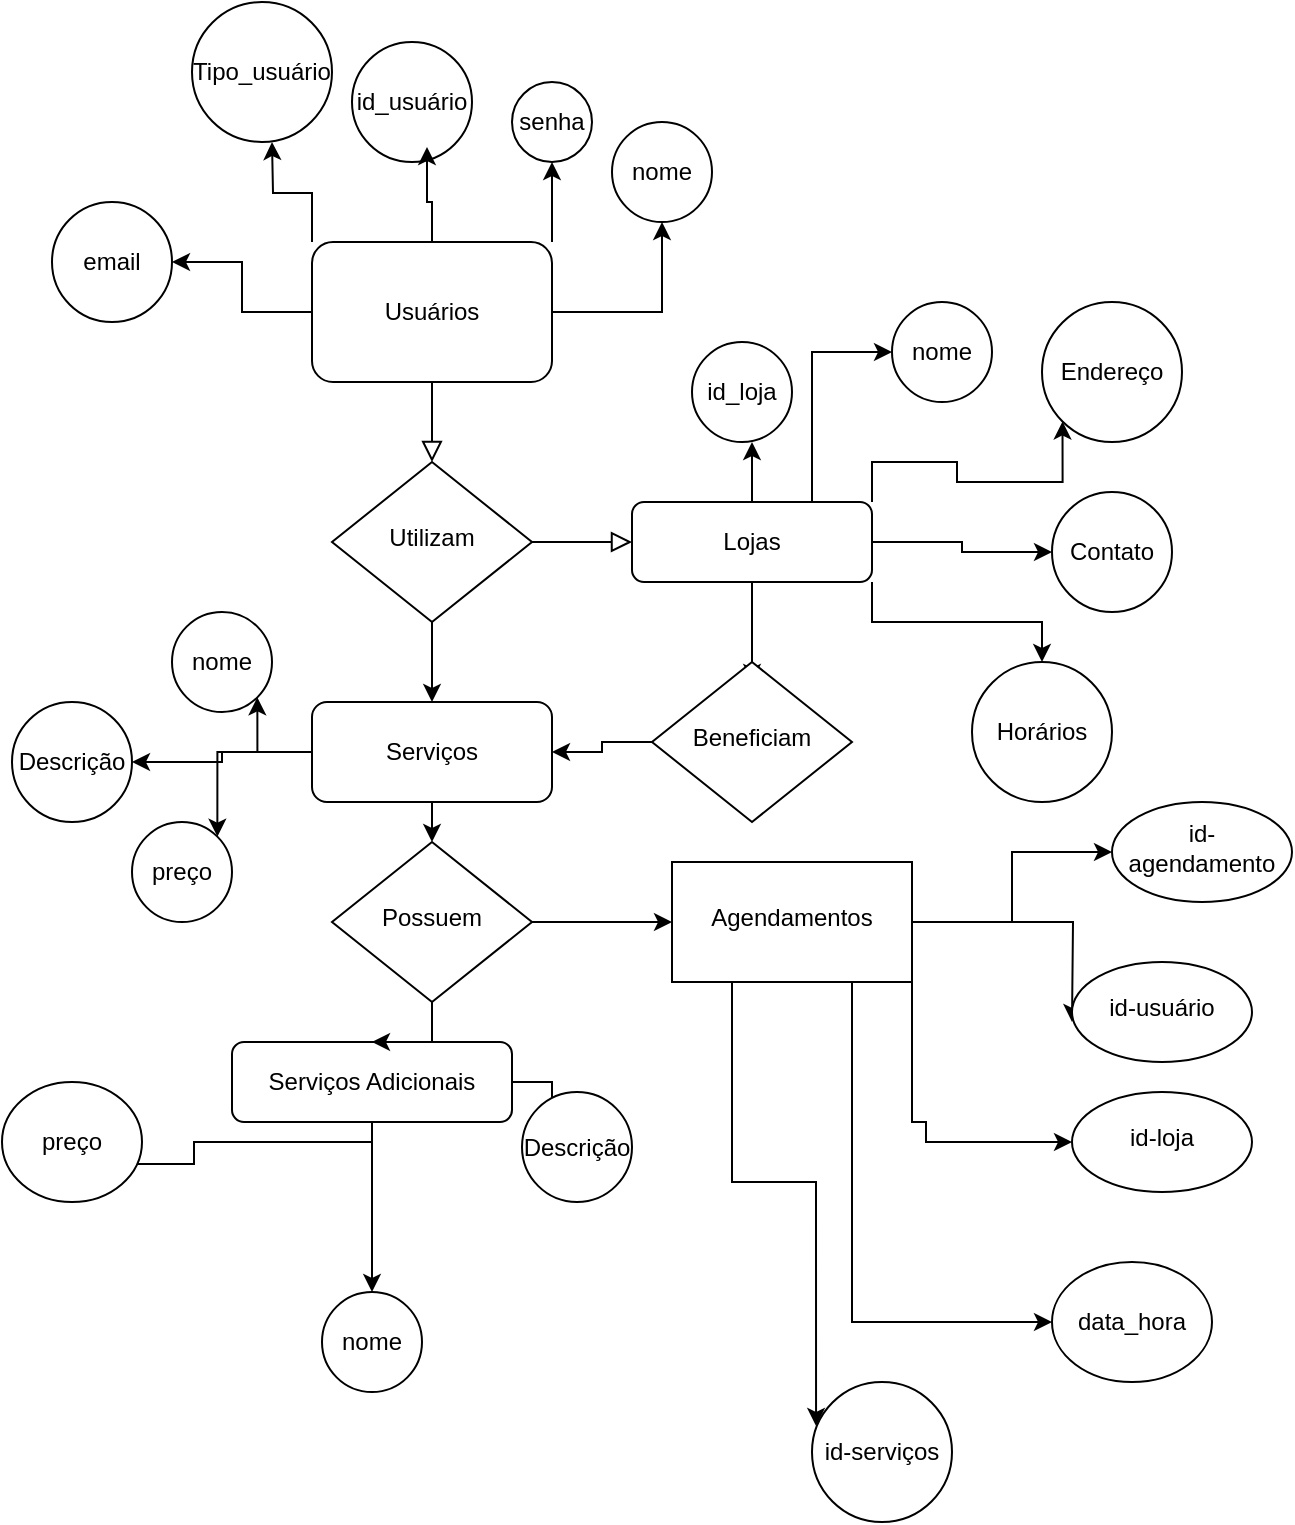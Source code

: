 <mxfile version="24.2.1" type="github">
  <diagram id="C5RBs43oDa-KdzZeNtuy" name="Page-1">
    <mxGraphModel dx="954" dy="1735" grid="1" gridSize="10" guides="1" tooltips="1" connect="1" arrows="1" fold="1" page="1" pageScale="1" pageWidth="827" pageHeight="1169" math="0" shadow="0">
      <root>
        <mxCell id="WIyWlLk6GJQsqaUBKTNV-0" />
        <mxCell id="WIyWlLk6GJQsqaUBKTNV-1" parent="WIyWlLk6GJQsqaUBKTNV-0" />
        <mxCell id="WIyWlLk6GJQsqaUBKTNV-2" value="" style="rounded=0;html=1;jettySize=auto;orthogonalLoop=1;fontSize=11;endArrow=block;endFill=0;endSize=8;strokeWidth=1;shadow=0;labelBackgroundColor=none;edgeStyle=orthogonalEdgeStyle;" parent="WIyWlLk6GJQsqaUBKTNV-1" source="WIyWlLk6GJQsqaUBKTNV-3" target="WIyWlLk6GJQsqaUBKTNV-6" edge="1">
          <mxGeometry relative="1" as="geometry" />
        </mxCell>
        <mxCell id="e96k5DlRau8MO3n3FODW-14" style="edgeStyle=orthogonalEdgeStyle;rounded=0;orthogonalLoop=1;jettySize=auto;html=1;exitX=1;exitY=0.5;exitDx=0;exitDy=0;entryX=0.5;entryY=1;entryDx=0;entryDy=0;" edge="1" parent="WIyWlLk6GJQsqaUBKTNV-1" source="WIyWlLk6GJQsqaUBKTNV-3" target="e96k5DlRau8MO3n3FODW-12">
          <mxGeometry relative="1" as="geometry" />
        </mxCell>
        <mxCell id="e96k5DlRau8MO3n3FODW-15" style="edgeStyle=orthogonalEdgeStyle;rounded=0;orthogonalLoop=1;jettySize=auto;html=1;exitX=0;exitY=0.5;exitDx=0;exitDy=0;entryX=1;entryY=0.5;entryDx=0;entryDy=0;" edge="1" parent="WIyWlLk6GJQsqaUBKTNV-1" source="WIyWlLk6GJQsqaUBKTNV-3" target="e96k5DlRau8MO3n3FODW-17">
          <mxGeometry relative="1" as="geometry">
            <mxPoint x="100" y="50" as="targetPoint" />
          </mxGeometry>
        </mxCell>
        <mxCell id="e96k5DlRau8MO3n3FODW-19" style="edgeStyle=orthogonalEdgeStyle;rounded=0;orthogonalLoop=1;jettySize=auto;html=1;exitX=1;exitY=0;exitDx=0;exitDy=0;entryX=0.5;entryY=1;entryDx=0;entryDy=0;" edge="1" parent="WIyWlLk6GJQsqaUBKTNV-1" source="WIyWlLk6GJQsqaUBKTNV-3" target="e96k5DlRau8MO3n3FODW-18">
          <mxGeometry relative="1" as="geometry" />
        </mxCell>
        <mxCell id="e96k5DlRau8MO3n3FODW-20" style="edgeStyle=orthogonalEdgeStyle;rounded=0;orthogonalLoop=1;jettySize=auto;html=1;exitX=0;exitY=0;exitDx=0;exitDy=0;" edge="1" parent="WIyWlLk6GJQsqaUBKTNV-1" source="WIyWlLk6GJQsqaUBKTNV-3">
          <mxGeometry relative="1" as="geometry">
            <mxPoint x="140" y="10" as="targetPoint" />
          </mxGeometry>
        </mxCell>
        <mxCell id="WIyWlLk6GJQsqaUBKTNV-3" value="Usuários" style="rounded=1;whiteSpace=wrap;html=1;fontSize=12;glass=0;strokeWidth=1;shadow=0;" parent="WIyWlLk6GJQsqaUBKTNV-1" vertex="1">
          <mxGeometry x="160" y="60" width="120" height="70" as="geometry" />
        </mxCell>
        <mxCell id="WIyWlLk6GJQsqaUBKTNV-5" value="" style="edgeStyle=orthogonalEdgeStyle;rounded=0;html=1;jettySize=auto;orthogonalLoop=1;fontSize=11;endArrow=block;endFill=0;endSize=8;strokeWidth=1;shadow=0;labelBackgroundColor=none;" parent="WIyWlLk6GJQsqaUBKTNV-1" source="WIyWlLk6GJQsqaUBKTNV-6" target="WIyWlLk6GJQsqaUBKTNV-7" edge="1">
          <mxGeometry y="10" relative="1" as="geometry">
            <mxPoint as="offset" />
          </mxGeometry>
        </mxCell>
        <mxCell id="e96k5DlRau8MO3n3FODW-9" style="edgeStyle=orthogonalEdgeStyle;rounded=0;orthogonalLoop=1;jettySize=auto;html=1;exitX=0.5;exitY=1;exitDx=0;exitDy=0;entryX=0.5;entryY=0;entryDx=0;entryDy=0;" edge="1" parent="WIyWlLk6GJQsqaUBKTNV-1" source="WIyWlLk6GJQsqaUBKTNV-6" target="WIyWlLk6GJQsqaUBKTNV-12">
          <mxGeometry relative="1" as="geometry" />
        </mxCell>
        <mxCell id="WIyWlLk6GJQsqaUBKTNV-6" value="Utilizam" style="rhombus;whiteSpace=wrap;html=1;shadow=0;fontFamily=Helvetica;fontSize=12;align=center;strokeWidth=1;spacing=6;spacingTop=-4;" parent="WIyWlLk6GJQsqaUBKTNV-1" vertex="1">
          <mxGeometry x="170" y="170" width="100" height="80" as="geometry" />
        </mxCell>
        <mxCell id="e96k5DlRau8MO3n3FODW-5" style="edgeStyle=orthogonalEdgeStyle;rounded=0;orthogonalLoop=1;jettySize=auto;html=1;" edge="1" parent="WIyWlLk6GJQsqaUBKTNV-1" source="WIyWlLk6GJQsqaUBKTNV-7">
          <mxGeometry relative="1" as="geometry">
            <mxPoint x="380" y="280" as="targetPoint" />
          </mxGeometry>
        </mxCell>
        <mxCell id="e96k5DlRau8MO3n3FODW-24" style="edgeStyle=orthogonalEdgeStyle;rounded=0;orthogonalLoop=1;jettySize=auto;html=1;exitX=1;exitY=0.5;exitDx=0;exitDy=0;entryX=0;entryY=0.5;entryDx=0;entryDy=0;" edge="1" parent="WIyWlLk6GJQsqaUBKTNV-1" source="WIyWlLk6GJQsqaUBKTNV-7" target="e96k5DlRau8MO3n3FODW-23">
          <mxGeometry relative="1" as="geometry" />
        </mxCell>
        <mxCell id="e96k5DlRau8MO3n3FODW-32" style="edgeStyle=orthogonalEdgeStyle;rounded=0;orthogonalLoop=1;jettySize=auto;html=1;exitX=1;exitY=1;exitDx=0;exitDy=0;" edge="1" parent="WIyWlLk6GJQsqaUBKTNV-1" source="WIyWlLk6GJQsqaUBKTNV-7" target="e96k5DlRau8MO3n3FODW-26">
          <mxGeometry relative="1" as="geometry" />
        </mxCell>
        <mxCell id="e96k5DlRau8MO3n3FODW-33" style="edgeStyle=orthogonalEdgeStyle;rounded=0;orthogonalLoop=1;jettySize=auto;html=1;exitX=1;exitY=0;exitDx=0;exitDy=0;entryX=0;entryY=1;entryDx=0;entryDy=0;" edge="1" parent="WIyWlLk6GJQsqaUBKTNV-1" source="WIyWlLk6GJQsqaUBKTNV-7" target="e96k5DlRau8MO3n3FODW-25">
          <mxGeometry relative="1" as="geometry" />
        </mxCell>
        <mxCell id="e96k5DlRau8MO3n3FODW-35" style="edgeStyle=orthogonalEdgeStyle;rounded=0;orthogonalLoop=1;jettySize=auto;html=1;exitX=0.75;exitY=0;exitDx=0;exitDy=0;entryX=0;entryY=0.5;entryDx=0;entryDy=0;" edge="1" parent="WIyWlLk6GJQsqaUBKTNV-1" source="WIyWlLk6GJQsqaUBKTNV-7" target="e96k5DlRau8MO3n3FODW-27">
          <mxGeometry relative="1" as="geometry" />
        </mxCell>
        <mxCell id="e96k5DlRau8MO3n3FODW-36" style="edgeStyle=orthogonalEdgeStyle;rounded=0;orthogonalLoop=1;jettySize=auto;html=1;exitX=0.5;exitY=0;exitDx=0;exitDy=0;" edge="1" parent="WIyWlLk6GJQsqaUBKTNV-1" source="WIyWlLk6GJQsqaUBKTNV-7">
          <mxGeometry relative="1" as="geometry">
            <mxPoint x="380" y="160" as="targetPoint" />
          </mxGeometry>
        </mxCell>
        <mxCell id="WIyWlLk6GJQsqaUBKTNV-7" value="Lojas" style="rounded=1;whiteSpace=wrap;html=1;fontSize=12;glass=0;strokeWidth=1;shadow=0;" parent="WIyWlLk6GJQsqaUBKTNV-1" vertex="1">
          <mxGeometry x="320" y="190" width="120" height="40" as="geometry" />
        </mxCell>
        <mxCell id="e96k5DlRau8MO3n3FODW-52" value="" style="edgeStyle=orthogonalEdgeStyle;rounded=0;orthogonalLoop=1;jettySize=auto;html=1;" edge="1" parent="WIyWlLk6GJQsqaUBKTNV-1" source="WIyWlLk6GJQsqaUBKTNV-11" target="e96k5DlRau8MO3n3FODW-49">
          <mxGeometry relative="1" as="geometry" />
        </mxCell>
        <mxCell id="e96k5DlRau8MO3n3FODW-54" value="" style="edgeStyle=orthogonalEdgeStyle;rounded=0;orthogonalLoop=1;jettySize=auto;html=1;" edge="1" parent="WIyWlLk6GJQsqaUBKTNV-1" source="WIyWlLk6GJQsqaUBKTNV-11" target="e96k5DlRau8MO3n3FODW-53">
          <mxGeometry relative="1" as="geometry" />
        </mxCell>
        <mxCell id="e96k5DlRau8MO3n3FODW-56" value="" style="edgeStyle=orthogonalEdgeStyle;rounded=0;orthogonalLoop=1;jettySize=auto;html=1;" edge="1" parent="WIyWlLk6GJQsqaUBKTNV-1" source="WIyWlLk6GJQsqaUBKTNV-11">
          <mxGeometry relative="1" as="geometry">
            <mxPoint x="50" y="520" as="targetPoint" />
            <Array as="points">
              <mxPoint x="101" y="510" />
              <mxPoint x="101" y="521" />
            </Array>
          </mxGeometry>
        </mxCell>
        <mxCell id="WIyWlLk6GJQsqaUBKTNV-11" value="Serviços Adicionais" style="rounded=1;whiteSpace=wrap;html=1;fontSize=12;glass=0;strokeWidth=1;shadow=0;" parent="WIyWlLk6GJQsqaUBKTNV-1" vertex="1">
          <mxGeometry x="120" y="460" width="140" height="40" as="geometry" />
        </mxCell>
        <mxCell id="e96k5DlRau8MO3n3FODW-10" style="edgeStyle=orthogonalEdgeStyle;rounded=0;orthogonalLoop=1;jettySize=auto;html=1;exitX=0.5;exitY=1;exitDx=0;exitDy=0;entryX=0.5;entryY=0;entryDx=0;entryDy=0;" edge="1" parent="WIyWlLk6GJQsqaUBKTNV-1" source="WIyWlLk6GJQsqaUBKTNV-12" target="e96k5DlRau8MO3n3FODW-1">
          <mxGeometry relative="1" as="geometry" />
        </mxCell>
        <mxCell id="e96k5DlRau8MO3n3FODW-44" style="edgeStyle=orthogonalEdgeStyle;rounded=0;orthogonalLoop=1;jettySize=auto;html=1;exitX=0;exitY=0.5;exitDx=0;exitDy=0;entryX=1;entryY=1;entryDx=0;entryDy=0;" edge="1" parent="WIyWlLk6GJQsqaUBKTNV-1" source="WIyWlLk6GJQsqaUBKTNV-12" target="e96k5DlRau8MO3n3FODW-41">
          <mxGeometry relative="1" as="geometry" />
        </mxCell>
        <mxCell id="e96k5DlRau8MO3n3FODW-45" style="edgeStyle=orthogonalEdgeStyle;rounded=0;orthogonalLoop=1;jettySize=auto;html=1;entryX=1;entryY=0;entryDx=0;entryDy=0;" edge="1" parent="WIyWlLk6GJQsqaUBKTNV-1" source="WIyWlLk6GJQsqaUBKTNV-12" target="e96k5DlRau8MO3n3FODW-43">
          <mxGeometry relative="1" as="geometry">
            <Array as="points">
              <mxPoint x="113" y="315" />
            </Array>
          </mxGeometry>
        </mxCell>
        <mxCell id="e96k5DlRau8MO3n3FODW-46" style="edgeStyle=orthogonalEdgeStyle;rounded=0;orthogonalLoop=1;jettySize=auto;html=1;exitX=0;exitY=0.5;exitDx=0;exitDy=0;entryX=1;entryY=0.5;entryDx=0;entryDy=0;" edge="1" parent="WIyWlLk6GJQsqaUBKTNV-1" source="WIyWlLk6GJQsqaUBKTNV-12" target="e96k5DlRau8MO3n3FODW-42">
          <mxGeometry relative="1" as="geometry" />
        </mxCell>
        <mxCell id="WIyWlLk6GJQsqaUBKTNV-12" value="Serviços" style="rounded=1;whiteSpace=wrap;html=1;fontSize=12;glass=0;strokeWidth=1;shadow=0;" parent="WIyWlLk6GJQsqaUBKTNV-1" vertex="1">
          <mxGeometry x="160" y="290" width="120" height="50" as="geometry" />
        </mxCell>
        <mxCell id="e96k5DlRau8MO3n3FODW-2" value="" style="rounded=0;html=1;jettySize=auto;orthogonalLoop=1;fontSize=11;endArrow=block;endFill=0;endSize=8;strokeWidth=1;shadow=0;labelBackgroundColor=none;edgeStyle=orthogonalEdgeStyle;" edge="1" parent="WIyWlLk6GJQsqaUBKTNV-1" target="e96k5DlRau8MO3n3FODW-1">
          <mxGeometry x="0.333" y="20" relative="1" as="geometry">
            <mxPoint as="offset" />
            <mxPoint x="220" y="370" as="sourcePoint" />
            <mxPoint x="220" y="490" as="targetPoint" />
            <Array as="points" />
          </mxGeometry>
        </mxCell>
        <mxCell id="e96k5DlRau8MO3n3FODW-4" value="" style="edgeStyle=orthogonalEdgeStyle;rounded=0;orthogonalLoop=1;jettySize=auto;html=1;" edge="1" parent="WIyWlLk6GJQsqaUBKTNV-1" source="e96k5DlRau8MO3n3FODW-1" target="WIyWlLk6GJQsqaUBKTNV-11">
          <mxGeometry relative="1" as="geometry" />
        </mxCell>
        <mxCell id="e96k5DlRau8MO3n3FODW-59" value="" style="edgeStyle=orthogonalEdgeStyle;rounded=0;orthogonalLoop=1;jettySize=auto;html=1;" edge="1" parent="WIyWlLk6GJQsqaUBKTNV-1" source="e96k5DlRau8MO3n3FODW-1" target="e96k5DlRau8MO3n3FODW-58">
          <mxGeometry relative="1" as="geometry" />
        </mxCell>
        <mxCell id="e96k5DlRau8MO3n3FODW-1" value="Possuem" style="rhombus;whiteSpace=wrap;html=1;shadow=0;fontFamily=Helvetica;fontSize=12;align=center;strokeWidth=1;spacing=6;spacingTop=-4;" vertex="1" parent="WIyWlLk6GJQsqaUBKTNV-1">
          <mxGeometry x="170" y="360" width="100" height="80" as="geometry" />
        </mxCell>
        <mxCell id="e96k5DlRau8MO3n3FODW-8" style="edgeStyle=orthogonalEdgeStyle;rounded=0;orthogonalLoop=1;jettySize=auto;html=1;exitX=0;exitY=0.5;exitDx=0;exitDy=0;" edge="1" parent="WIyWlLk6GJQsqaUBKTNV-1" source="e96k5DlRau8MO3n3FODW-7" target="WIyWlLk6GJQsqaUBKTNV-12">
          <mxGeometry relative="1" as="geometry" />
        </mxCell>
        <mxCell id="e96k5DlRau8MO3n3FODW-7" value="Beneficiam" style="rhombus;whiteSpace=wrap;html=1;shadow=0;fontFamily=Helvetica;fontSize=12;align=center;strokeWidth=1;spacing=6;spacingTop=-4;" vertex="1" parent="WIyWlLk6GJQsqaUBKTNV-1">
          <mxGeometry x="330" y="270" width="100" height="80" as="geometry" />
        </mxCell>
        <mxCell id="e96k5DlRau8MO3n3FODW-11" value="id_usuário" style="ellipse;whiteSpace=wrap;html=1;aspect=fixed;" vertex="1" parent="WIyWlLk6GJQsqaUBKTNV-1">
          <mxGeometry x="180" y="-40" width="60" height="60" as="geometry" />
        </mxCell>
        <mxCell id="e96k5DlRau8MO3n3FODW-12" value="nome" style="ellipse;whiteSpace=wrap;html=1;aspect=fixed;" vertex="1" parent="WIyWlLk6GJQsqaUBKTNV-1">
          <mxGeometry x="310" width="50" height="50" as="geometry" />
        </mxCell>
        <mxCell id="e96k5DlRau8MO3n3FODW-13" style="edgeStyle=orthogonalEdgeStyle;rounded=0;orthogonalLoop=1;jettySize=auto;html=1;exitX=0.5;exitY=0;exitDx=0;exitDy=0;entryX=0.625;entryY=0.875;entryDx=0;entryDy=0;entryPerimeter=0;" edge="1" parent="WIyWlLk6GJQsqaUBKTNV-1" source="WIyWlLk6GJQsqaUBKTNV-3" target="e96k5DlRau8MO3n3FODW-11">
          <mxGeometry relative="1" as="geometry" />
        </mxCell>
        <mxCell id="e96k5DlRau8MO3n3FODW-17" value="email" style="ellipse;whiteSpace=wrap;html=1;aspect=fixed;" vertex="1" parent="WIyWlLk6GJQsqaUBKTNV-1">
          <mxGeometry x="30" y="40" width="60" height="60" as="geometry" />
        </mxCell>
        <mxCell id="e96k5DlRau8MO3n3FODW-18" value="senha" style="ellipse;whiteSpace=wrap;html=1;aspect=fixed;" vertex="1" parent="WIyWlLk6GJQsqaUBKTNV-1">
          <mxGeometry x="260" y="-20" width="40" height="40" as="geometry" />
        </mxCell>
        <mxCell id="e96k5DlRau8MO3n3FODW-22" value="Tipo_usuário" style="ellipse;whiteSpace=wrap;html=1;aspect=fixed;" vertex="1" parent="WIyWlLk6GJQsqaUBKTNV-1">
          <mxGeometry x="100" y="-60" width="70" height="70" as="geometry" />
        </mxCell>
        <mxCell id="e96k5DlRau8MO3n3FODW-23" value="Contato" style="ellipse;whiteSpace=wrap;html=1;aspect=fixed;" vertex="1" parent="WIyWlLk6GJQsqaUBKTNV-1">
          <mxGeometry x="530" y="185" width="60" height="60" as="geometry" />
        </mxCell>
        <mxCell id="e96k5DlRau8MO3n3FODW-25" value="Endereço" style="ellipse;whiteSpace=wrap;html=1;aspect=fixed;" vertex="1" parent="WIyWlLk6GJQsqaUBKTNV-1">
          <mxGeometry x="525" y="90" width="70" height="70" as="geometry" />
        </mxCell>
        <mxCell id="e96k5DlRau8MO3n3FODW-26" value="Horários" style="ellipse;whiteSpace=wrap;html=1;aspect=fixed;" vertex="1" parent="WIyWlLk6GJQsqaUBKTNV-1">
          <mxGeometry x="490" y="270" width="70" height="70" as="geometry" />
        </mxCell>
        <mxCell id="e96k5DlRau8MO3n3FODW-27" value="nome" style="ellipse;whiteSpace=wrap;html=1;aspect=fixed;" vertex="1" parent="WIyWlLk6GJQsqaUBKTNV-1">
          <mxGeometry x="450" y="90" width="50" height="50" as="geometry" />
        </mxCell>
        <mxCell id="e96k5DlRau8MO3n3FODW-29" value="id_loja" style="ellipse;whiteSpace=wrap;html=1;aspect=fixed;" vertex="1" parent="WIyWlLk6GJQsqaUBKTNV-1">
          <mxGeometry x="350" y="110" width="50" height="50" as="geometry" />
        </mxCell>
        <mxCell id="e96k5DlRau8MO3n3FODW-41" value="nome" style="ellipse;whiteSpace=wrap;html=1;aspect=fixed;" vertex="1" parent="WIyWlLk6GJQsqaUBKTNV-1">
          <mxGeometry x="90" y="245" width="50" height="50" as="geometry" />
        </mxCell>
        <mxCell id="e96k5DlRau8MO3n3FODW-42" value="Descrição" style="ellipse;whiteSpace=wrap;html=1;aspect=fixed;" vertex="1" parent="WIyWlLk6GJQsqaUBKTNV-1">
          <mxGeometry x="10" y="290" width="60" height="60" as="geometry" />
        </mxCell>
        <mxCell id="e96k5DlRau8MO3n3FODW-43" value="preço" style="ellipse;whiteSpace=wrap;html=1;aspect=fixed;" vertex="1" parent="WIyWlLk6GJQsqaUBKTNV-1">
          <mxGeometry x="70" y="350" width="50" height="50" as="geometry" />
        </mxCell>
        <mxCell id="e96k5DlRau8MO3n3FODW-49" value="nome" style="ellipse;whiteSpace=wrap;html=1;aspect=fixed;" vertex="1" parent="WIyWlLk6GJQsqaUBKTNV-1">
          <mxGeometry x="165" y="585" width="50" height="50" as="geometry" />
        </mxCell>
        <mxCell id="e96k5DlRau8MO3n3FODW-53" value="Descrição" style="ellipse;whiteSpace=wrap;html=1;rounded=1;glass=0;strokeWidth=1;shadow=0;" vertex="1" parent="WIyWlLk6GJQsqaUBKTNV-1">
          <mxGeometry x="265" y="485" width="55" height="55" as="geometry" />
        </mxCell>
        <mxCell id="e96k5DlRau8MO3n3FODW-55" value="preço" style="ellipse;whiteSpace=wrap;html=1;rounded=1;glass=0;strokeWidth=1;shadow=0;" vertex="1" parent="WIyWlLk6GJQsqaUBKTNV-1">
          <mxGeometry x="5" y="480" width="70" height="60" as="geometry" />
        </mxCell>
        <mxCell id="e96k5DlRau8MO3n3FODW-61" value="" style="edgeStyle=orthogonalEdgeStyle;rounded=0;orthogonalLoop=1;jettySize=auto;html=1;" edge="1" parent="WIyWlLk6GJQsqaUBKTNV-1" source="e96k5DlRau8MO3n3FODW-58" target="e96k5DlRau8MO3n3FODW-60">
          <mxGeometry relative="1" as="geometry" />
        </mxCell>
        <mxCell id="e96k5DlRau8MO3n3FODW-64" style="edgeStyle=orthogonalEdgeStyle;rounded=0;orthogonalLoop=1;jettySize=auto;html=1;" edge="1" parent="WIyWlLk6GJQsqaUBKTNV-1" source="e96k5DlRau8MO3n3FODW-58">
          <mxGeometry relative="1" as="geometry">
            <mxPoint x="540" y="450" as="targetPoint" />
          </mxGeometry>
        </mxCell>
        <mxCell id="e96k5DlRau8MO3n3FODW-68" style="edgeStyle=orthogonalEdgeStyle;rounded=0;orthogonalLoop=1;jettySize=auto;html=1;exitX=0.75;exitY=1;exitDx=0;exitDy=0;entryX=0;entryY=0.5;entryDx=0;entryDy=0;" edge="1" parent="WIyWlLk6GJQsqaUBKTNV-1" source="e96k5DlRau8MO3n3FODW-58" target="e96k5DlRau8MO3n3FODW-69">
          <mxGeometry relative="1" as="geometry">
            <mxPoint x="510" y="640" as="targetPoint" />
          </mxGeometry>
        </mxCell>
        <mxCell id="e96k5DlRau8MO3n3FODW-71" style="edgeStyle=orthogonalEdgeStyle;rounded=0;orthogonalLoop=1;jettySize=auto;html=1;exitX=0.25;exitY=1;exitDx=0;exitDy=0;entryX=0.029;entryY=0.314;entryDx=0;entryDy=0;entryPerimeter=0;" edge="1" parent="WIyWlLk6GJQsqaUBKTNV-1" source="e96k5DlRau8MO3n3FODW-58" target="e96k5DlRau8MO3n3FODW-72">
          <mxGeometry relative="1" as="geometry">
            <mxPoint x="390" y="640" as="targetPoint" />
          </mxGeometry>
        </mxCell>
        <mxCell id="e96k5DlRau8MO3n3FODW-58" value="Agendamentos" style="whiteSpace=wrap;html=1;shadow=0;strokeWidth=1;spacing=6;spacingTop=-4;" vertex="1" parent="WIyWlLk6GJQsqaUBKTNV-1">
          <mxGeometry x="340" y="370" width="120" height="60" as="geometry" />
        </mxCell>
        <mxCell id="e96k5DlRau8MO3n3FODW-60" value="id-agendamento" style="ellipse;whiteSpace=wrap;html=1;shadow=0;strokeWidth=1;spacing=6;spacingTop=-4;" vertex="1" parent="WIyWlLk6GJQsqaUBKTNV-1">
          <mxGeometry x="560" y="340" width="90" height="50" as="geometry" />
        </mxCell>
        <mxCell id="e96k5DlRau8MO3n3FODW-63" style="edgeStyle=orthogonalEdgeStyle;rounded=0;orthogonalLoop=1;jettySize=auto;html=1;exitX=1;exitY=1;exitDx=0;exitDy=0;" edge="1" parent="WIyWlLk6GJQsqaUBKTNV-1" source="e96k5DlRau8MO3n3FODW-58">
          <mxGeometry relative="1" as="geometry">
            <mxPoint x="540" y="510" as="targetPoint" />
            <Array as="points">
              <mxPoint x="460" y="500" />
              <mxPoint x="467" y="500" />
            </Array>
          </mxGeometry>
        </mxCell>
        <mxCell id="e96k5DlRau8MO3n3FODW-65" value="id-usuário" style="ellipse;whiteSpace=wrap;html=1;shadow=0;strokeWidth=1;spacing=6;spacingTop=-4;" vertex="1" parent="WIyWlLk6GJQsqaUBKTNV-1">
          <mxGeometry x="540" y="420" width="90" height="50" as="geometry" />
        </mxCell>
        <mxCell id="e96k5DlRau8MO3n3FODW-67" value="id-loja" style="ellipse;whiteSpace=wrap;html=1;shadow=0;strokeWidth=1;spacing=6;spacingTop=-4;" vertex="1" parent="WIyWlLk6GJQsqaUBKTNV-1">
          <mxGeometry x="540" y="485" width="90" height="50" as="geometry" />
        </mxCell>
        <mxCell id="e96k5DlRau8MO3n3FODW-69" value="data_hora" style="ellipse;whiteSpace=wrap;html=1;" vertex="1" parent="WIyWlLk6GJQsqaUBKTNV-1">
          <mxGeometry x="530" y="570" width="80" height="60" as="geometry" />
        </mxCell>
        <mxCell id="e96k5DlRau8MO3n3FODW-72" value="id-serviços" style="ellipse;whiteSpace=wrap;html=1;aspect=fixed;" vertex="1" parent="WIyWlLk6GJQsqaUBKTNV-1">
          <mxGeometry x="410" y="630" width="70" height="70" as="geometry" />
        </mxCell>
      </root>
    </mxGraphModel>
  </diagram>
</mxfile>
